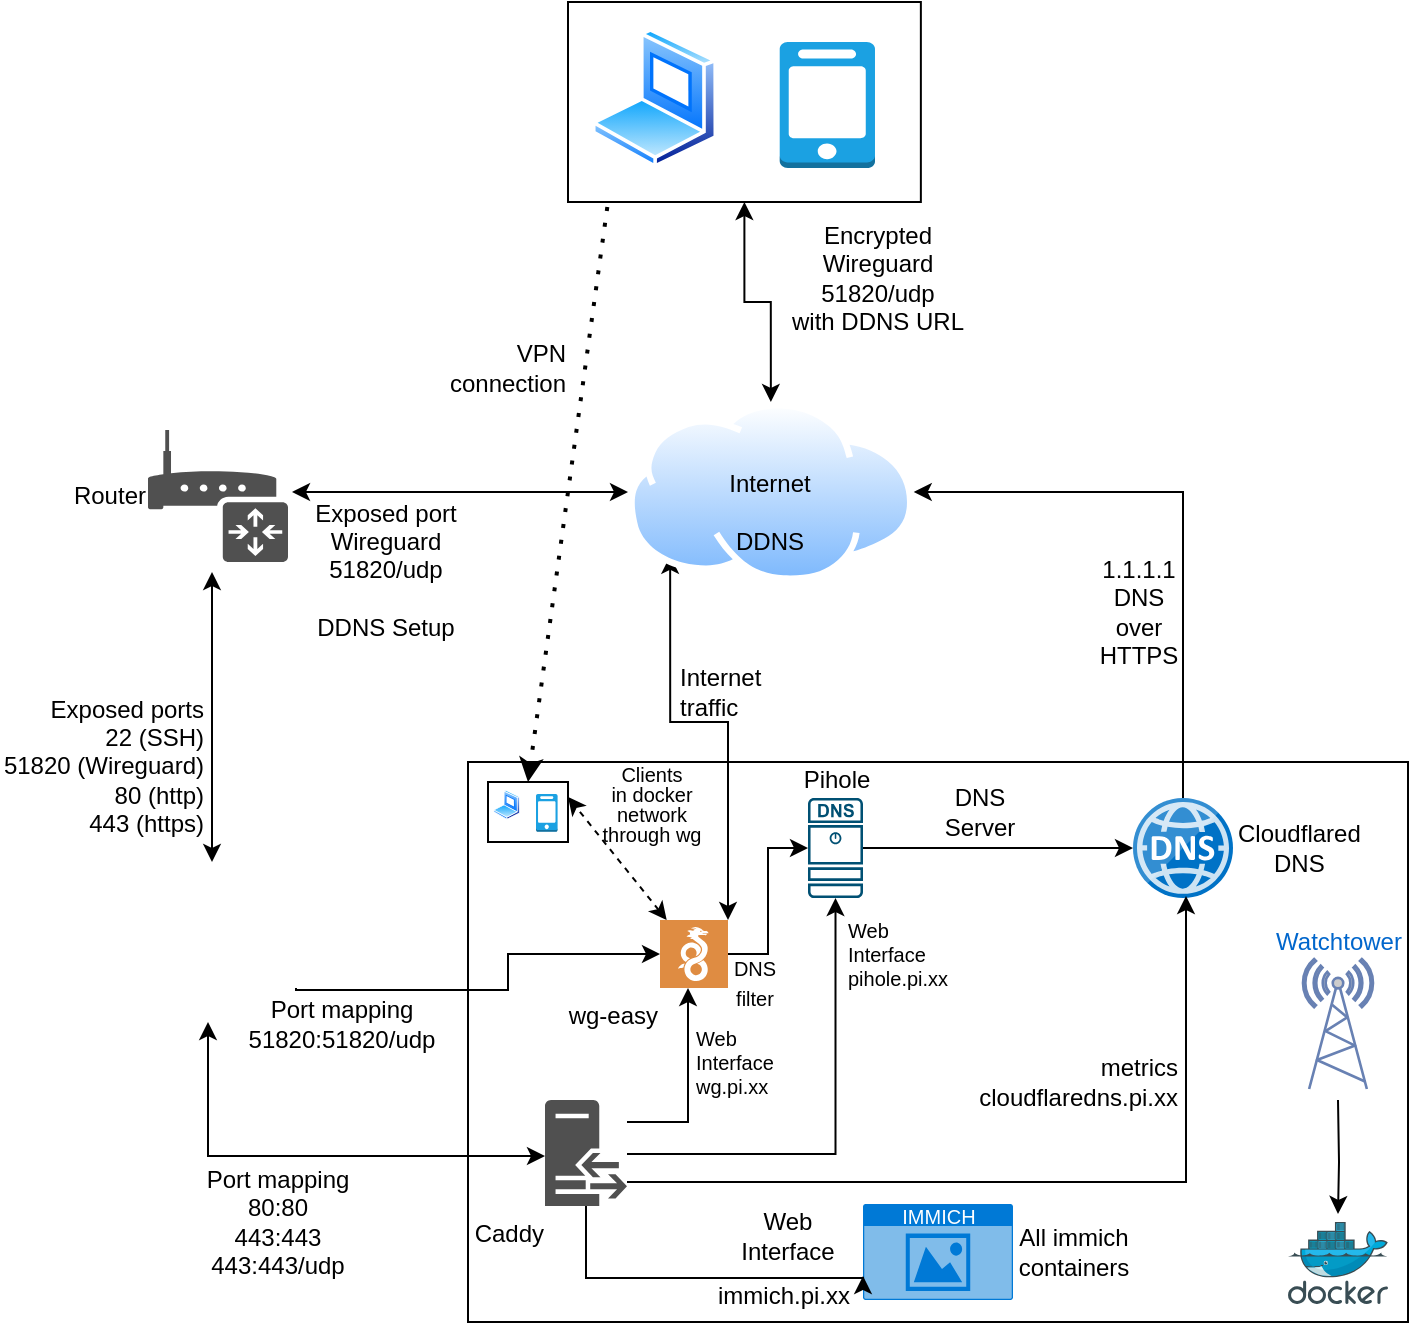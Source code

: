 <mxfile version="24.4.4" type="device">
  <diagram name="Page-1" id="HqvDpQdU1ir6_2IFUhJ9">
    <mxGraphModel dx="799" dy="467" grid="1" gridSize="10" guides="1" tooltips="1" connect="1" arrows="1" fold="1" page="1" pageScale="1" pageWidth="827" pageHeight="1169" math="0" shadow="0">
      <root>
        <mxCell id="0" />
        <mxCell id="1" parent="0" />
        <mxCell id="L44XlMVKgie9fulfK0dv-20" value="" style="rounded=0;whiteSpace=wrap;html=1;" vertex="1" parent="1">
          <mxGeometry x="480" y="410" width="470" height="280" as="geometry" />
        </mxCell>
        <mxCell id="L44XlMVKgie9fulfK0dv-11" style="edgeStyle=orthogonalEdgeStyle;rounded=0;orthogonalLoop=1;jettySize=auto;html=1;entryX=0.5;entryY=0;entryDx=0;entryDy=0;startArrow=classic;startFill=1;" edge="1" parent="1" source="L44XlMVKgie9fulfK0dv-8" target="L44XlMVKgie9fulfK0dv-2">
          <mxGeometry relative="1" as="geometry" />
        </mxCell>
        <mxCell id="L44XlMVKgie9fulfK0dv-67" style="edgeStyle=orthogonalEdgeStyle;rounded=0;orthogonalLoop=1;jettySize=auto;html=1;exitX=0;exitY=1;exitDx=0;exitDy=0;startArrow=classic;startFill=1;" edge="1" parent="1" source="L44XlMVKgie9fulfK0dv-2" target="L44XlMVKgie9fulfK0dv-22">
          <mxGeometry relative="1" as="geometry">
            <Array as="points">
              <mxPoint x="581" y="390" />
              <mxPoint x="610" y="390" />
            </Array>
          </mxGeometry>
        </mxCell>
        <mxCell id="L44XlMVKgie9fulfK0dv-2" value="" style="image;aspect=fixed;perimeter=ellipsePerimeter;html=1;align=center;shadow=0;dashed=0;spacingTop=3;image=img/lib/active_directory/internet_cloud.svg;" vertex="1" parent="1">
          <mxGeometry x="560" y="230" width="142.86" height="90" as="geometry" />
        </mxCell>
        <mxCell id="L44XlMVKgie9fulfK0dv-3" value="Internet&lt;br&gt;&lt;br&gt;DDNS" style="text;html=1;align=center;verticalAlign=middle;whiteSpace=wrap;rounded=0;" vertex="1" parent="1">
          <mxGeometry x="601.43" y="270" width="60" height="30" as="geometry" />
        </mxCell>
        <mxCell id="L44XlMVKgie9fulfK0dv-18" style="edgeStyle=orthogonalEdgeStyle;rounded=0;orthogonalLoop=1;jettySize=auto;html=1;startArrow=classic;startFill=1;" edge="1" parent="1">
          <mxGeometry relative="1" as="geometry">
            <mxPoint x="352" y="315" as="sourcePoint" />
            <mxPoint x="352" y="460" as="targetPoint" />
          </mxGeometry>
        </mxCell>
        <mxCell id="L44XlMVKgie9fulfK0dv-5" value="" style="endArrow=classic;startArrow=classic;html=1;rounded=0;exitX=1;exitY=0.5;exitDx=0;exitDy=0;entryX=0;entryY=0.5;entryDx=0;entryDy=0;" edge="1" parent="1" target="L44XlMVKgie9fulfK0dv-2">
          <mxGeometry width="50" height="50" relative="1" as="geometry">
            <mxPoint x="392" y="275" as="sourcePoint" />
            <mxPoint x="440" y="230" as="targetPoint" />
          </mxGeometry>
        </mxCell>
        <mxCell id="L44XlMVKgie9fulfK0dv-12" value="" style="group" vertex="1" connectable="0" parent="1">
          <mxGeometry x="530" y="30" width="176.43" height="100" as="geometry" />
        </mxCell>
        <mxCell id="L44XlMVKgie9fulfK0dv-8" value="" style="rounded=0;whiteSpace=wrap;html=1;" vertex="1" parent="L44XlMVKgie9fulfK0dv-12">
          <mxGeometry width="176.43" height="100" as="geometry" />
        </mxCell>
        <mxCell id="L44XlMVKgie9fulfK0dv-6" value="" style="image;aspect=fixed;perimeter=ellipsePerimeter;html=1;align=center;shadow=0;dashed=0;spacingTop=3;image=img/lib/active_directory/laptop_client.svg;" vertex="1" parent="L44XlMVKgie9fulfK0dv-12">
          <mxGeometry x="11.762" y="13" width="63" height="70" as="geometry" />
        </mxCell>
        <mxCell id="L44XlMVKgie9fulfK0dv-7" value="" style="outlineConnect=0;dashed=0;verticalLabelPosition=bottom;verticalAlign=top;align=center;html=1;shape=mxgraph.aws3.mobile_client;fillColor=#1ba1e2;strokeColor=#006EAF;fontColor=#ffffff;" vertex="1" parent="L44XlMVKgie9fulfK0dv-12">
          <mxGeometry x="105.858" y="20" width="47.636" height="63" as="geometry" />
        </mxCell>
        <mxCell id="L44XlMVKgie9fulfK0dv-13" value="Encrypted&lt;br&gt;&lt;span style=&quot;white-space: pre;&quot;&gt;Wireguard&lt;/span&gt;&lt;div style=&quot;white-space: pre;&quot;&gt;&lt;span style=&quot;&quot;&gt;51820/udp&lt;/span&gt;&lt;/div&gt;with DDNS URL" style="text;html=1;align=center;verticalAlign=middle;whiteSpace=wrap;rounded=0;fontColor=default;labelBackgroundColor=default;labelBorderColor=none;textShadow=0;" vertex="1" parent="1">
          <mxGeometry x="640" y="138" width="90" height="60" as="geometry" />
        </mxCell>
        <mxCell id="L44XlMVKgie9fulfK0dv-15" value="Exposed port&lt;br&gt;&lt;span style=&quot;white-space: pre;&quot;&gt;Wireguard&lt;/span&gt;&lt;div style=&quot;white-space: pre;&quot;&gt;&lt;span style=&quot;&quot;&gt;51820/udp&lt;/span&gt;&lt;/div&gt;&lt;br&gt;DDNS Setup" style="text;html=1;align=center;verticalAlign=middle;whiteSpace=wrap;rounded=0;fontColor=default;labelBackgroundColor=default;labelBorderColor=none;textShadow=0;" vertex="1" parent="1">
          <mxGeometry x="394" y="274" width="90" height="80" as="geometry" />
        </mxCell>
        <mxCell id="L44XlMVKgie9fulfK0dv-27" style="edgeStyle=orthogonalEdgeStyle;rounded=0;orthogonalLoop=1;jettySize=auto;html=1;startArrow=classic;startFill=1;" edge="1" parent="1" target="L44XlMVKgie9fulfK0dv-23">
          <mxGeometry relative="1" as="geometry">
            <mxPoint x="350" y="540" as="sourcePoint" />
            <Array as="points">
              <mxPoint x="350" y="607" />
            </Array>
          </mxGeometry>
        </mxCell>
        <mxCell id="L44XlMVKgie9fulfK0dv-59" style="edgeStyle=orthogonalEdgeStyle;rounded=0;orthogonalLoop=1;jettySize=auto;html=1;exitX=1;exitY=0.75;exitDx=0;exitDy=0;" edge="1" parent="1" target="L44XlMVKgie9fulfK0dv-22">
          <mxGeometry relative="1" as="geometry">
            <mxPoint x="394" y="523" as="sourcePoint" />
            <Array as="points">
              <mxPoint x="394" y="524" />
              <mxPoint x="500" y="524" />
              <mxPoint x="500" y="506" />
            </Array>
          </mxGeometry>
        </mxCell>
        <mxCell id="L44XlMVKgie9fulfK0dv-19" value="Exposed ports&lt;br&gt;&lt;span style=&quot;white-space: pre;&quot;&gt;&lt;/span&gt;&lt;div style=&quot;white-space: pre;&quot;&gt;&lt;span style=&quot;&quot;&gt;22 (SSH)&lt;br&gt;51820 (Wireguard)&lt;br&gt;&lt;/span&gt;&lt;/div&gt;80 (http)&lt;br&gt;443 (https)" style="text;html=1;align=right;verticalAlign=middle;whiteSpace=wrap;rounded=0;fontColor=default;labelBackgroundColor=default;labelBorderColor=none;textShadow=0;" vertex="1" parent="1">
          <mxGeometry x="246" y="374" width="104" height="76" as="geometry" />
        </mxCell>
        <mxCell id="L44XlMVKgie9fulfK0dv-21" value="" style="image;sketch=0;aspect=fixed;html=1;points=[];align=center;fontSize=12;image=img/lib/mscae/Docker.svg;" vertex="1" parent="1">
          <mxGeometry x="890" y="640" width="50" height="41" as="geometry" />
        </mxCell>
        <mxCell id="L44XlMVKgie9fulfK0dv-37" style="edgeStyle=orthogonalEdgeStyle;rounded=0;orthogonalLoop=1;jettySize=auto;html=1;startArrow=classic;startFill=1;endArrow=none;endFill=0;" edge="1" parent="1" source="L44XlMVKgie9fulfK0dv-22" target="L44XlMVKgie9fulfK0dv-23">
          <mxGeometry relative="1" as="geometry">
            <Array as="points">
              <mxPoint x="590" y="590" />
            </Array>
          </mxGeometry>
        </mxCell>
        <mxCell id="L44XlMVKgie9fulfK0dv-22" value="wg-easy" style="sketch=0;pointerEvents=1;shadow=0;dashed=0;html=1;strokeColor=none;fillColor=#DF8C42;labelPosition=left;verticalLabelPosition=bottom;verticalAlign=top;align=right;outlineConnect=0;shape=mxgraph.veeam2.wireguard;" vertex="1" parent="1">
          <mxGeometry x="576" y="489" width="34" height="34" as="geometry" />
        </mxCell>
        <mxCell id="L44XlMVKgie9fulfK0dv-23" value="Caddy" style="sketch=0;pointerEvents=1;shadow=0;dashed=0;html=1;strokeColor=none;fillColor=#505050;labelPosition=left;verticalLabelPosition=bottom;verticalAlign=top;outlineConnect=0;align=right;shape=mxgraph.office.servers.reverse_proxy;perimeterSpacing=0;strokeWidth=1;gradientColor=none;labelBorderColor=none;" vertex="1" parent="1">
          <mxGeometry x="518.5" y="579" width="41" height="53" as="geometry" />
        </mxCell>
        <mxCell id="L44XlMVKgie9fulfK0dv-29" value="Port mapping&lt;br&gt;80:80&lt;br&gt;443:443&lt;br&gt;443:443/udp" style="text;html=1;align=center;verticalAlign=middle;whiteSpace=wrap;rounded=0;" vertex="1" parent="1">
          <mxGeometry x="340" y="610" width="90" height="60" as="geometry" />
        </mxCell>
        <mxCell id="L44XlMVKgie9fulfK0dv-30" value="Port mapping&lt;br&gt;51820:51820/udp" style="text;html=1;align=center;verticalAlign=middle;whiteSpace=wrap;rounded=0;" vertex="1" parent="1">
          <mxGeometry x="362" y="511" width="110" height="60" as="geometry" />
        </mxCell>
        <mxCell id="L44XlMVKgie9fulfK0dv-32" style="edgeStyle=orthogonalEdgeStyle;rounded=0;orthogonalLoop=1;jettySize=auto;html=1;entryX=0.5;entryY=-0.098;entryDx=0;entryDy=0;entryPerimeter=0;" edge="1" parent="1" target="L44XlMVKgie9fulfK0dv-21">
          <mxGeometry relative="1" as="geometry">
            <mxPoint x="915" y="579" as="sourcePoint" />
          </mxGeometry>
        </mxCell>
        <mxCell id="L44XlMVKgie9fulfK0dv-40" style="edgeStyle=orthogonalEdgeStyle;rounded=0;orthogonalLoop=1;jettySize=auto;html=1;" edge="1" parent="1" source="L44XlMVKgie9fulfK0dv-33" target="L44XlMVKgie9fulfK0dv-34">
          <mxGeometry relative="1" as="geometry" />
        </mxCell>
        <mxCell id="L44XlMVKgie9fulfK0dv-42" style="edgeStyle=orthogonalEdgeStyle;rounded=0;orthogonalLoop=1;jettySize=auto;html=1;endArrow=none;endFill=0;startArrow=classic;startFill=1;" edge="1" parent="1" source="L44XlMVKgie9fulfK0dv-33" target="L44XlMVKgie9fulfK0dv-23">
          <mxGeometry relative="1" as="geometry">
            <Array as="points">
              <mxPoint x="664" y="606" />
            </Array>
          </mxGeometry>
        </mxCell>
        <mxCell id="L44XlMVKgie9fulfK0dv-33" value="Pihole" style="sketch=0;points=[[0.015,0.015,0],[0.985,0.015,0],[0.985,0.985,0],[0.015,0.985,0],[0.25,0,0],[0.5,0,0],[0.75,0,0],[1,0.25,0],[1,0.5,0],[1,0.75,0],[0.75,1,0],[0.5,1,0],[0.25,1,0],[0,0.75,0],[0,0.5,0],[0,0.25,0]];verticalLabelPosition=top;html=1;verticalAlign=bottom;aspect=fixed;align=center;pointerEvents=1;shape=mxgraph.cisco19.dns_server;fillColor=#005073;strokeColor=none;labelPosition=center;" vertex="1" parent="1">
          <mxGeometry x="650" y="428" width="27.5" height="50" as="geometry" />
        </mxCell>
        <mxCell id="L44XlMVKgie9fulfK0dv-49" style="edgeStyle=orthogonalEdgeStyle;rounded=0;orthogonalLoop=1;jettySize=auto;html=1;entryX=1;entryY=0.5;entryDx=0;entryDy=0;" edge="1" parent="1" source="L44XlMVKgie9fulfK0dv-34" target="L44XlMVKgie9fulfK0dv-2">
          <mxGeometry relative="1" as="geometry">
            <Array as="points">
              <mxPoint x="838" y="275" />
            </Array>
          </mxGeometry>
        </mxCell>
        <mxCell id="L44XlMVKgie9fulfK0dv-34" value="Cloudflared&lt;br&gt;&lt;div align=&quot;center&quot;&gt;DNS&lt;/div&gt;" style="image;sketch=0;aspect=fixed;html=1;points=[];align=left;fontSize=12;image=img/lib/mscae/DNS.svg;labelPosition=right;verticalLabelPosition=middle;verticalAlign=middle;" vertex="1" parent="1">
          <mxGeometry x="812.5" y="428" width="50" height="50" as="geometry" />
        </mxCell>
        <mxCell id="L44XlMVKgie9fulfK0dv-35" value="&lt;font style=&quot;font-size: 10px;&quot;&gt;IMMICH&lt;/font&gt;" style="html=1;whiteSpace=wrap;strokeColor=none;fillColor=#0079D6;labelPosition=center;verticalLabelPosition=middle;verticalAlign=top;align=center;fontSize=12;outlineConnect=0;spacingTop=-6;fontColor=#FFFFFF;sketch=0;shape=mxgraph.sitemap.photo;spacing=0;" vertex="1" parent="1">
          <mxGeometry x="677.5" y="631" width="75" height="48" as="geometry" />
        </mxCell>
        <mxCell id="L44XlMVKgie9fulfK0dv-36" value="All immich&lt;br&gt;containers" style="text;html=1;align=center;verticalAlign=middle;whiteSpace=wrap;rounded=0;" vertex="1" parent="1">
          <mxGeometry x="752.5" y="640" width="60" height="30" as="geometry" />
        </mxCell>
        <mxCell id="L44XlMVKgie9fulfK0dv-39" style="edgeStyle=orthogonalEdgeStyle;rounded=0;orthogonalLoop=1;jettySize=auto;html=1;entryX=0;entryY=0.5;entryDx=0;entryDy=0;entryPerimeter=0;startArrow=none;startFill=0;" edge="1" parent="1" source="L44XlMVKgie9fulfK0dv-22" target="L44XlMVKgie9fulfK0dv-33">
          <mxGeometry relative="1" as="geometry" />
        </mxCell>
        <mxCell id="L44XlMVKgie9fulfK0dv-44" value="&lt;font style=&quot;font-size: 10px;&quot;&gt;DNS&lt;br&gt;filter&lt;/font&gt;" style="text;html=1;align=center;verticalAlign=middle;whiteSpace=wrap;rounded=0;" vertex="1" parent="1">
          <mxGeometry x="609.15" y="505" width="28.57" height="30" as="geometry" />
        </mxCell>
        <mxCell id="L44XlMVKgie9fulfK0dv-46" style="edgeStyle=orthogonalEdgeStyle;rounded=0;orthogonalLoop=1;jettySize=auto;html=1;entryX=0;entryY=0.75;entryDx=0;entryDy=0;entryPerimeter=0;" edge="1" parent="1" source="L44XlMVKgie9fulfK0dv-23" target="L44XlMVKgie9fulfK0dv-35">
          <mxGeometry relative="1" as="geometry">
            <Array as="points">
              <mxPoint x="539" y="668" />
            </Array>
          </mxGeometry>
        </mxCell>
        <mxCell id="L44XlMVKgie9fulfK0dv-47" value="Web&lt;br style=&quot;font-size: 10px;&quot;&gt;Interface&lt;br style=&quot;font-size: 10px;&quot;&gt;pihole.pi.xx" style="text;html=1;align=left;verticalAlign=middle;whiteSpace=wrap;rounded=0;fontSize=10;" vertex="1" parent="1">
          <mxGeometry x="668" y="491" width="60" height="30" as="geometry" />
        </mxCell>
        <mxCell id="L44XlMVKgie9fulfK0dv-48" value="DNS&lt;br&gt;Server" style="text;html=1;align=center;verticalAlign=middle;whiteSpace=wrap;rounded=0;" vertex="1" parent="1">
          <mxGeometry x="706.43" y="420" width="60" height="30" as="geometry" />
        </mxCell>
        <mxCell id="L44XlMVKgie9fulfK0dv-50" value="1.1.1.1&lt;br&gt;DNS&lt;br&gt;over&lt;br&gt;HTTPS" style="text;html=1;align=center;verticalAlign=middle;resizable=0;points=[];autosize=1;strokeColor=none;fillColor=none;" vertex="1" parent="1">
          <mxGeometry x="785" y="300" width="60" height="70" as="geometry" />
        </mxCell>
        <mxCell id="L44XlMVKgie9fulfK0dv-51" value="Web&lt;br style=&quot;font-size: 10px;&quot;&gt;Interface&lt;br style=&quot;font-size: 10px;&quot;&gt;wg.pi.xx" style="text;html=1;align=left;verticalAlign=middle;whiteSpace=wrap;rounded=0;fontSize=10;" vertex="1" parent="1">
          <mxGeometry x="592" y="545" width="60" height="30" as="geometry" />
        </mxCell>
        <mxCell id="L44XlMVKgie9fulfK0dv-52" value="Web&lt;br&gt;Interface" style="text;html=1;align=center;verticalAlign=middle;whiteSpace=wrap;rounded=0;" vertex="1" parent="1">
          <mxGeometry x="610" y="632" width="60" height="30" as="geometry" />
        </mxCell>
        <mxCell id="L44XlMVKgie9fulfK0dv-53" style="edgeStyle=orthogonalEdgeStyle;rounded=0;orthogonalLoop=1;jettySize=auto;html=1;entryX=0.53;entryY=0.98;entryDx=0;entryDy=0;entryPerimeter=0;" edge="1" parent="1" source="L44XlMVKgie9fulfK0dv-23" target="L44XlMVKgie9fulfK0dv-34">
          <mxGeometry relative="1" as="geometry">
            <Array as="points">
              <mxPoint x="839" y="620" />
            </Array>
          </mxGeometry>
        </mxCell>
        <mxCell id="L44XlMVKgie9fulfK0dv-54" value="metrics&lt;br&gt;cloudflaredns.pi.xx" style="text;html=1;align=right;verticalAlign=middle;whiteSpace=wrap;rounded=0;" vertex="1" parent="1">
          <mxGeometry x="683" y="555" width="153.57" height="30" as="geometry" />
        </mxCell>
        <mxCell id="L44XlMVKgie9fulfK0dv-55" value="immich.pi.xx" style="text;html=1;align=center;verticalAlign=middle;whiteSpace=wrap;rounded=0;" vertex="1" parent="1">
          <mxGeometry x="608" y="662" width="60" height="30" as="geometry" />
        </mxCell>
        <mxCell id="L44XlMVKgie9fulfK0dv-56" value="" style="endArrow=classic;dashed=1;html=1;rounded=0;entryX=1;entryY=0.25;entryDx=0;entryDy=0;startArrow=classic;startFill=1;endFill=1;" edge="1" parent="1" source="L44XlMVKgie9fulfK0dv-22" target="L44XlMVKgie9fulfK0dv-61">
          <mxGeometry width="50" height="50" relative="1" as="geometry">
            <mxPoint x="590.152" y="514.5" as="sourcePoint" />
            <mxPoint x="530" y="155.5" as="targetPoint" />
          </mxGeometry>
        </mxCell>
        <mxCell id="L44XlMVKgie9fulfK0dv-58" value="&lt;div align=&quot;right&quot;&gt;VPN connection&lt;br&gt;&lt;/div&gt;" style="text;html=1;align=center;verticalAlign=middle;whiteSpace=wrap;rounded=0;" vertex="1" parent="1">
          <mxGeometry x="470" y="198" width="60" height="30" as="geometry" />
        </mxCell>
        <mxCell id="L44XlMVKgie9fulfK0dv-60" value="" style="group" vertex="1" connectable="0" parent="1">
          <mxGeometry x="490" y="420" width="40" height="30" as="geometry" />
        </mxCell>
        <mxCell id="L44XlMVKgie9fulfK0dv-61" value="" style="rounded=0;whiteSpace=wrap;html=1;" vertex="1" parent="L44XlMVKgie9fulfK0dv-60">
          <mxGeometry width="40" height="30" as="geometry" />
        </mxCell>
        <mxCell id="L44XlMVKgie9fulfK0dv-62" value="" style="image;aspect=fixed;perimeter=ellipsePerimeter;html=1;align=center;shadow=0;dashed=0;spacingTop=3;image=img/lib/active_directory/laptop_client.svg;" vertex="1" parent="L44XlMVKgie9fulfK0dv-60">
          <mxGeometry x="2.667" y="3.9" width="13.391" height="14.878" as="geometry" />
        </mxCell>
        <mxCell id="L44XlMVKgie9fulfK0dv-63" value="" style="outlineConnect=0;dashed=0;verticalLabelPosition=bottom;verticalAlign=top;align=center;html=1;shape=mxgraph.aws3.mobile_client;fillColor=#1ba1e2;strokeColor=#006EAF;fontColor=#ffffff;" vertex="1" parent="L44XlMVKgie9fulfK0dv-60">
          <mxGeometry x="24.0" y="6" width="10.8" height="18.9" as="geometry" />
        </mxCell>
        <mxCell id="L44XlMVKgie9fulfK0dv-64" value="&lt;p style=&quot;line-height: 100%; font-size: 10px;&quot;&gt;&lt;font style=&quot;font-size: 10px;&quot;&gt;Clients&lt;br&gt;in docker&lt;br&gt;network through wg&lt;br&gt;&lt;/font&gt;&lt;/p&gt;" style="text;html=1;align=center;verticalAlign=middle;whiteSpace=wrap;rounded=0;spacing=0;" vertex="1" parent="1">
          <mxGeometry x="542.43" y="416" width="60" height="30" as="geometry" />
        </mxCell>
        <mxCell id="L44XlMVKgie9fulfK0dv-65" value="" style="endArrow=none;dashed=1;html=1;dashPattern=1 3;strokeWidth=2;rounded=0;startArrow=classic;startFill=1;" edge="1" parent="1">
          <mxGeometry width="50" height="50" relative="1" as="geometry">
            <mxPoint x="510" y="420" as="sourcePoint" />
            <mxPoint x="550" y="130" as="targetPoint" />
          </mxGeometry>
        </mxCell>
        <mxCell id="L44XlMVKgie9fulfK0dv-68" value="Internet traffic" style="text;html=1;align=left;verticalAlign=middle;whiteSpace=wrap;rounded=0;" vertex="1" parent="1">
          <mxGeometry x="583.72" y="360" width="54" height="30" as="geometry" />
        </mxCell>
        <mxCell id="L44XlMVKgie9fulfK0dv-69" value="Router" style="sketch=0;pointerEvents=1;shadow=0;dashed=0;html=1;strokeColor=none;fillColor=#505050;labelPosition=left;verticalLabelPosition=middle;verticalAlign=middle;outlineConnect=0;align=right;shape=mxgraph.office.devices.router;" vertex="1" parent="1">
          <mxGeometry x="320" y="244" width="70" height="66" as="geometry" />
        </mxCell>
        <mxCell id="L44XlMVKgie9fulfK0dv-73" value="Watchtower" style="fontColor=#0066CC;verticalAlign=bottom;verticalLabelPosition=top;labelPosition=center;align=center;html=1;outlineConnect=0;fillColor=#CCCCCC;strokeColor=#6881B3;gradientColor=none;gradientDirection=north;strokeWidth=2;shape=mxgraph.networks.radio_tower;" vertex="1" parent="1">
          <mxGeometry x="897.5" y="508.5" width="35" height="65" as="geometry" />
        </mxCell>
        <mxCell id="L44XlMVKgie9fulfK0dv-74" value="" style="shape=image;verticalLabelPosition=bottom;verticalAlign=top;imageAspect=0;image=https://elinux.org/images/c/cb/Raspberry_Pi_Logo.svg;" vertex="1" parent="1">
          <mxGeometry x="325" y="461" width="60" height="74" as="geometry" />
        </mxCell>
      </root>
    </mxGraphModel>
  </diagram>
</mxfile>
